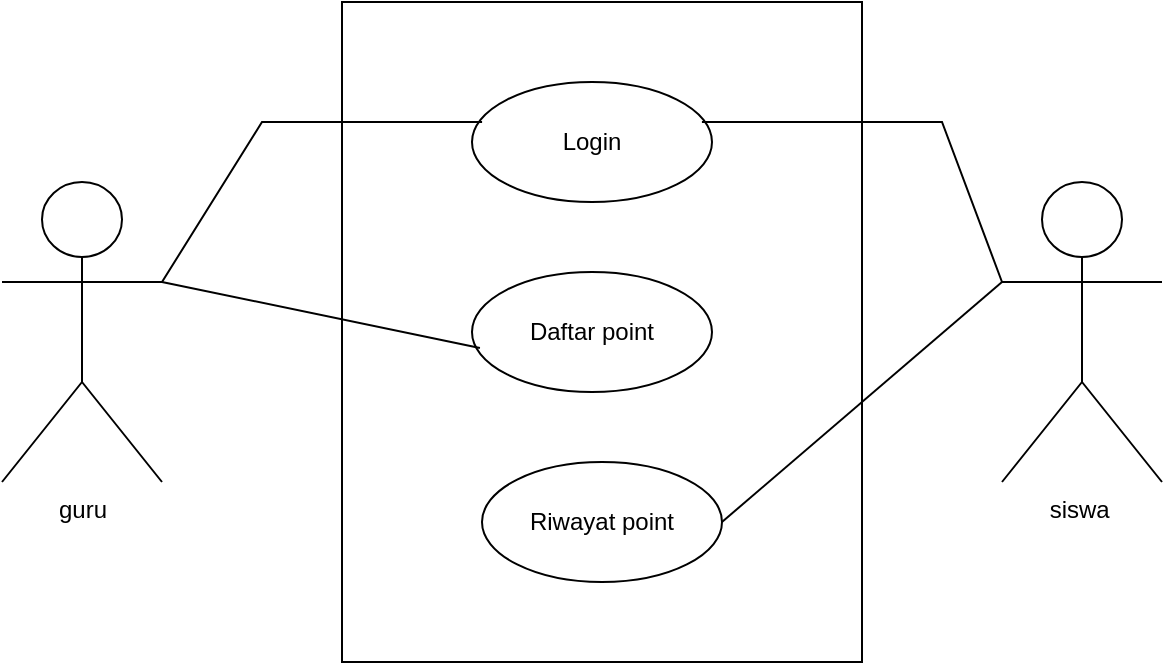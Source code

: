 <mxfile version="24.7.12">
  <diagram name="Page-1" id="CfH62lJIbUNXy9YviGzw">
    <mxGraphModel dx="1434" dy="772" grid="1" gridSize="10" guides="1" tooltips="1" connect="1" arrows="1" fold="1" page="1" pageScale="1" pageWidth="850" pageHeight="1100" math="0" shadow="0">
      <root>
        <mxCell id="0" />
        <mxCell id="1" parent="0" />
        <mxCell id="Lp06s8lEi-RwbBrePSfL-1" value="guru" style="shape=umlActor;verticalLabelPosition=bottom;verticalAlign=top;html=1;outlineConnect=0;" vertex="1" parent="1">
          <mxGeometry x="360" y="280" width="80" height="150" as="geometry" />
        </mxCell>
        <mxCell id="Lp06s8lEi-RwbBrePSfL-2" value="" style="rounded=0;whiteSpace=wrap;html=1;" vertex="1" parent="1">
          <mxGeometry x="530" y="190" width="260" height="330" as="geometry" />
        </mxCell>
        <mxCell id="Lp06s8lEi-RwbBrePSfL-3" value="siswa&amp;nbsp;" style="shape=umlActor;verticalLabelPosition=bottom;verticalAlign=top;html=1;outlineConnect=0;" vertex="1" parent="1">
          <mxGeometry x="860" y="280" width="80" height="150" as="geometry" />
        </mxCell>
        <mxCell id="Lp06s8lEi-RwbBrePSfL-4" value="" style="ellipse;whiteSpace=wrap;html=1;" vertex="1" parent="1">
          <mxGeometry x="595" y="230" width="120" height="60" as="geometry" />
        </mxCell>
        <mxCell id="Lp06s8lEi-RwbBrePSfL-5" value="Login" style="text;strokeColor=none;align=center;fillColor=none;html=1;verticalAlign=middle;whiteSpace=wrap;rounded=0;" vertex="1" parent="1">
          <mxGeometry x="625" y="245" width="60" height="30" as="geometry" />
        </mxCell>
        <mxCell id="Lp06s8lEi-RwbBrePSfL-6" value="" style="ellipse;whiteSpace=wrap;html=1;" vertex="1" parent="1">
          <mxGeometry x="595" y="325" width="120" height="60" as="geometry" />
        </mxCell>
        <mxCell id="Lp06s8lEi-RwbBrePSfL-7" value="Daftar point" style="text;strokeColor=none;align=center;fillColor=none;html=1;verticalAlign=middle;whiteSpace=wrap;rounded=0;" vertex="1" parent="1">
          <mxGeometry x="620" y="340" width="70" height="30" as="geometry" />
        </mxCell>
        <mxCell id="Lp06s8lEi-RwbBrePSfL-8" value="" style="ellipse;whiteSpace=wrap;html=1;" vertex="1" parent="1">
          <mxGeometry x="600" y="420" width="120" height="60" as="geometry" />
        </mxCell>
        <mxCell id="Lp06s8lEi-RwbBrePSfL-9" value="Riwayat point" style="text;strokeColor=none;align=center;fillColor=none;html=1;verticalAlign=middle;whiteSpace=wrap;rounded=0;" vertex="1" parent="1">
          <mxGeometry x="620" y="432.5" width="80" height="35" as="geometry" />
        </mxCell>
        <mxCell id="Lp06s8lEi-RwbBrePSfL-10" value="" style="endArrow=none;html=1;rounded=0;entryX=0.042;entryY=0.333;entryDx=0;entryDy=0;entryPerimeter=0;" edge="1" target="Lp06s8lEi-RwbBrePSfL-4" parent="1">
          <mxGeometry width="50" height="50" relative="1" as="geometry">
            <mxPoint x="440" y="330" as="sourcePoint" />
            <mxPoint x="490" y="280" as="targetPoint" />
            <Array as="points">
              <mxPoint x="490" y="250" />
            </Array>
          </mxGeometry>
        </mxCell>
        <mxCell id="Lp06s8lEi-RwbBrePSfL-11" value="" style="endArrow=none;html=1;rounded=0;entryX=0.033;entryY=0.633;entryDx=0;entryDy=0;entryPerimeter=0;" edge="1" target="Lp06s8lEi-RwbBrePSfL-6" parent="1">
          <mxGeometry width="50" height="50" relative="1" as="geometry">
            <mxPoint x="440" y="330" as="sourcePoint" />
            <mxPoint x="480" y="330" as="targetPoint" />
          </mxGeometry>
        </mxCell>
        <mxCell id="Lp06s8lEi-RwbBrePSfL-12" value="" style="endArrow=none;html=1;rounded=0;exitX=0.958;exitY=0.333;exitDx=0;exitDy=0;exitPerimeter=0;" edge="1" source="Lp06s8lEi-RwbBrePSfL-4" parent="1">
          <mxGeometry width="50" height="50" relative="1" as="geometry">
            <mxPoint x="810" y="380" as="sourcePoint" />
            <mxPoint x="860" y="330" as="targetPoint" />
            <Array as="points">
              <mxPoint x="830" y="250" />
            </Array>
          </mxGeometry>
        </mxCell>
        <mxCell id="Lp06s8lEi-RwbBrePSfL-13" value="" style="endArrow=none;html=1;rounded=0;exitX=1;exitY=0.5;exitDx=0;exitDy=0;entryX=0;entryY=0.333;entryDx=0;entryDy=0;entryPerimeter=0;" edge="1" source="Lp06s8lEi-RwbBrePSfL-8" target="Lp06s8lEi-RwbBrePSfL-3" parent="1">
          <mxGeometry width="50" height="50" relative="1" as="geometry">
            <mxPoint x="830" y="410" as="sourcePoint" />
            <mxPoint x="880" y="360" as="targetPoint" />
          </mxGeometry>
        </mxCell>
      </root>
    </mxGraphModel>
  </diagram>
</mxfile>

